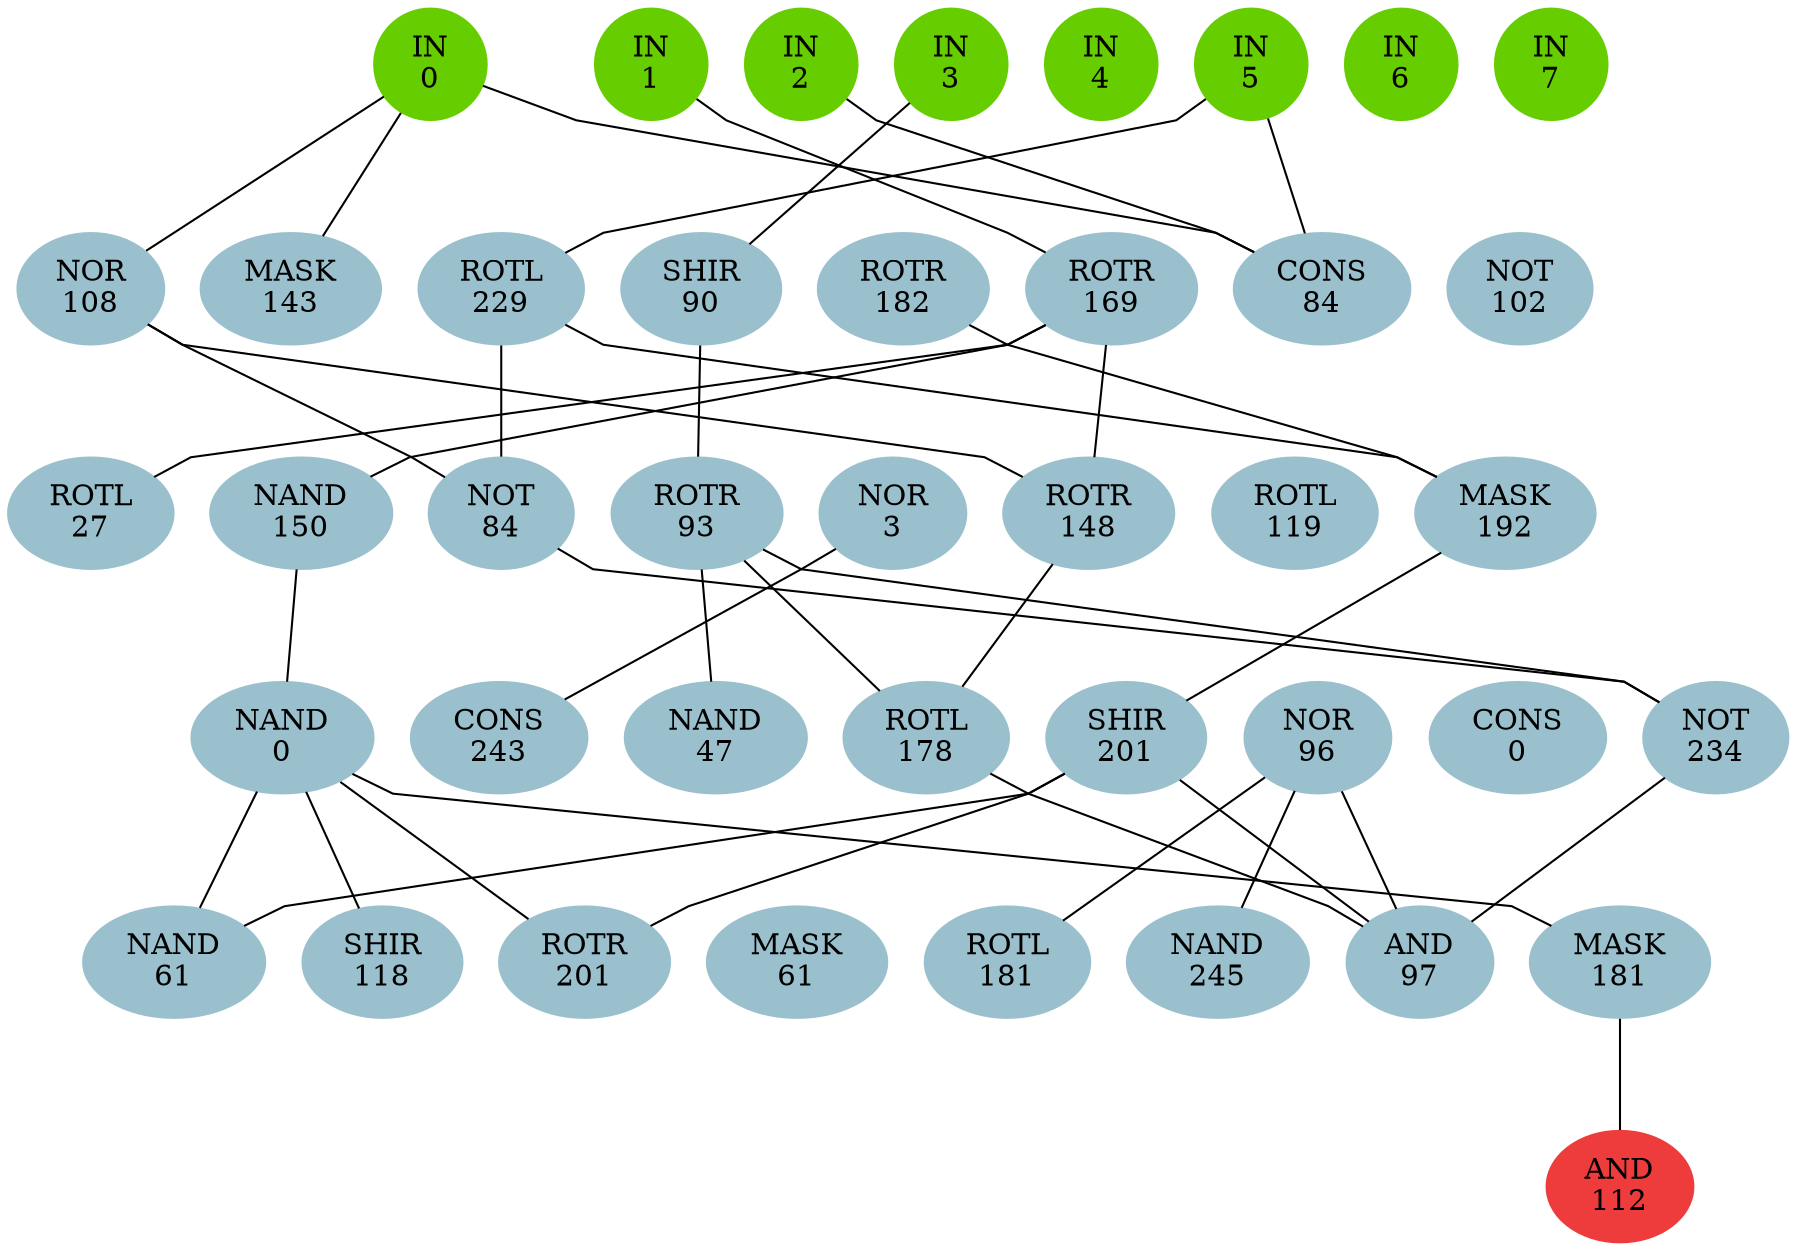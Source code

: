 graph EACircuit {
rankdir=BT;
ranksep=0.75;
ordering=out;
splines=polyline;
node [style=filled, color=lightblue2];

{ rank=same;
node [color=chartreuse3];
"-1_0"[label="IN\n0"];
node [color=chartreuse3];
"-1_1"[label="IN\n1"];
node [color=chartreuse3];
"-1_2"[label="IN\n2"];
node [color=chartreuse3];
"-1_3"[label="IN\n3"];
node [color=chartreuse3];
"-1_4"[label="IN\n4"];
node [color=chartreuse3];
"-1_5"[label="IN\n5"];
node [color=chartreuse3];
"-1_6"[label="IN\n6"];
node [color=chartreuse3];
"-1_7"[label="IN\n7"];
}
{ rank=same;
node [color=lightblue3];
"0_0"[label="NOR\n108"];
node [color=lightblue3];
"0_1"[label="MASK\n143"];
node [color=lightblue3];
"0_2"[label="ROTL\n229"];
node [color=lightblue3];
"0_3"[label="SHIR\n90"];
node [color=lightblue3];
"0_4"[label="ROTR\n182"];
node [color=lightblue3];
"0_5"[label="ROTR\n169"];
node [color=lightblue3];
"0_6"[label="CONS\n84"];
node [color=lightblue3];
"0_7"[label="NOT\n102"];
}
{ rank=same;
node [color=lightblue3];
"1_0"[label="ROTL\n27"];
node [color=lightblue3];
"1_1"[label="NAND\n150"];
node [color=lightblue3];
"1_2"[label="NOT\n84"];
node [color=lightblue3];
"1_3"[label="ROTR\n93"];
node [color=lightblue3];
"1_4"[label="NOR\n3"];
node [color=lightblue3];
"1_5"[label="ROTR\n148"];
node [color=lightblue3];
"1_6"[label="ROTL\n119"];
node [color=lightblue3];
"1_7"[label="MASK\n192"];
}
{ rank=same;
node [color=lightblue3];
"2_0"[label="NAND\n0"];
node [color=lightblue3];
"2_1"[label="CONS\n243"];
node [color=lightblue3];
"2_2"[label="NAND\n47"];
node [color=lightblue3];
"2_3"[label="ROTL\n178"];
node [color=lightblue3];
"2_4"[label="SHIR\n201"];
node [color=lightblue3];
"2_5"[label="NOR\n96"];
node [color=lightblue3];
"2_6"[label="CONS\n0"];
node [color=lightblue3];
"2_7"[label="NOT\n234"];
}
{ rank=same;
node [color=lightblue3];
"3_0"[label="NAND\n61"];
node [color=lightblue3];
"3_1"[label="SHIR\n118"];
node [color=lightblue3];
"3_2"[label="ROTR\n201"];
node [color=lightblue3];
"3_3"[label="MASK\n61"];
node [color=lightblue3];
"3_4"[label="ROTL\n181"];
node [color=lightblue3];
"3_5"[label="NAND\n245"];
node [color=lightblue3];
"3_6"[label="AND\n97"];
node [color=lightblue3];
"3_7"[label="MASK\n181"];
}
{ rank=same;
node [color=brown2];
"4_0"[label="AND\n112"];
}
edge[style=invis];
"-1_0" -- "-1_1" -- "-1_2" -- "-1_3" -- "-1_4" -- "-1_5" -- "-1_6" -- "-1_7";
"0_0" -- "0_1" -- "0_2" -- "0_3" -- "0_4" -- "0_5" -- "0_6" -- "0_7";
"1_0" -- "1_1" -- "1_2" -- "1_3" -- "1_4" -- "1_5" -- "1_6" -- "1_7";
"2_0" -- "2_1" -- "2_2" -- "2_3" -- "2_4" -- "2_5" -- "2_6" -- "2_7";
"3_0" -- "3_1" -- "3_2" -- "3_3" -- "3_4" -- "3_5" -- "3_6" -- "3_7";
"4_0" -- "4_0";
edge[style=solid];
"0_0" -- "-1_0";
"0_1" -- "-1_0";
"0_2" -- "-1_5";
"0_3" -- "-1_3";
"0_5" -- "-1_1";
"0_6" -- "-1_0";
"0_6" -- "-1_2";
"0_6" -- "-1_5";
"1_0" -- "0_5";
"1_1" -- "0_5";
"1_2" -- "0_0";
"1_2" -- "0_2";
"1_3" -- "0_3";
"1_5" -- "0_0";
"1_5" -- "0_5";
"1_7" -- "0_2";
"1_7" -- "0_4";
"2_0" -- "1_1";
"2_1" -- "1_4";
"2_2" -- "1_3";
"2_3" -- "1_3";
"2_3" -- "1_5";
"2_4" -- "1_7";
"2_7" -- "1_2";
"2_7" -- "1_3";
"3_0" -- "2_0";
"3_0" -- "2_4";
"3_1" -- "2_0";
"3_2" -- "2_0";
"3_2" -- "2_4";
"3_4" -- "2_5";
"3_5" -- "2_5";
"3_6" -- "2_3";
"3_6" -- "2_4";
"3_6" -- "2_5";
"3_6" -- "2_7";
"3_7" -- "2_0";
"4_0" -- "3_7";
}